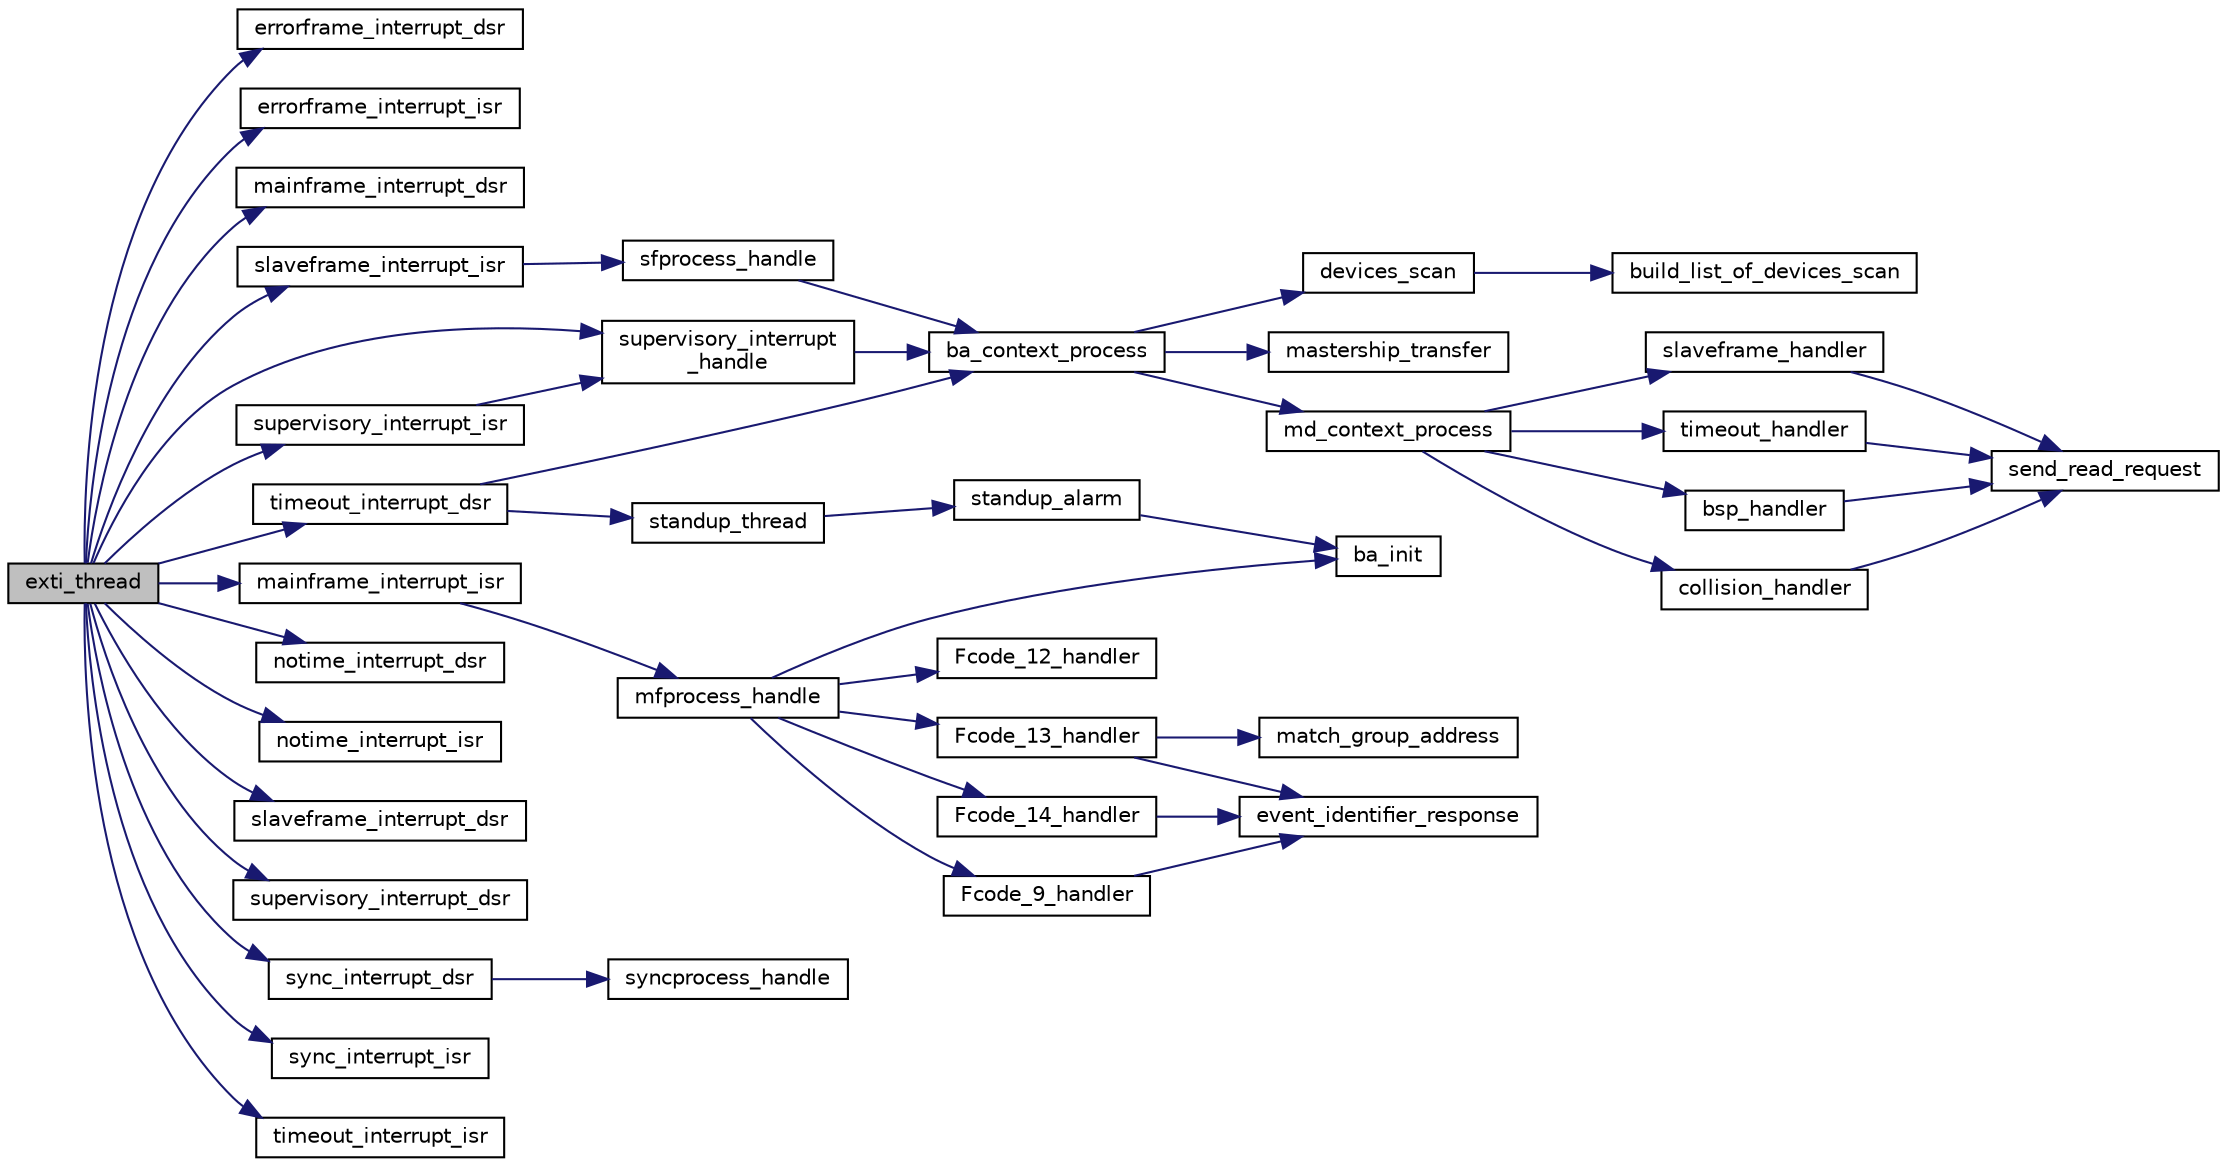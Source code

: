 digraph "exti_thread"
{
  edge [fontname="Helvetica",fontsize="10",labelfontname="Helvetica",labelfontsize="10"];
  node [fontname="Helvetica",fontsize="10",shape=record];
  rankdir="LR";
  Node1 [label="exti_thread",height=0.2,width=0.4,color="black", fillcolor="grey75", style="filled" fontcolor="black"];
  Node1 -> Node2 [color="midnightblue",fontsize="10",style="solid",fontname="Helvetica"];
  Node2 [label="errorframe_interrupt_dsr",height=0.2,width=0.4,color="black", fillcolor="white", style="filled",URL="$intr_8c.html#a7201c6cfcf13814ff0ca4159c8c1c88d"];
  Node1 -> Node3 [color="midnightblue",fontsize="10",style="solid",fontname="Helvetica"];
  Node3 [label="errorframe_interrupt_isr",height=0.2,width=0.4,color="black", fillcolor="white", style="filled",URL="$intr_8c.html#a90ddab8f89cbdb3c93f3ae446d7ab02c"];
  Node1 -> Node4 [color="midnightblue",fontsize="10",style="solid",fontname="Helvetica"];
  Node4 [label="mainframe_interrupt_dsr",height=0.2,width=0.4,color="black", fillcolor="white", style="filled",URL="$intr_8c.html#ac42319c667077640834b84f2e9c218ac"];
  Node1 -> Node5 [color="midnightblue",fontsize="10",style="solid",fontname="Helvetica"];
  Node5 [label="mainframe_interrupt_isr",height=0.2,width=0.4,color="black", fillcolor="white", style="filled",URL="$intr_8c.html#ae2564c163a8bfeb59cee6db969ed9bb3"];
  Node5 -> Node6 [color="midnightblue",fontsize="10",style="solid",fontname="Helvetica"];
  Node6 [label="mfprocess_handle",height=0.2,width=0.4,color="black", fillcolor="white", style="filled",URL="$intr_8c.html#ab584a16083147d1ba0a6313eb9724efe"];
  Node6 -> Node7 [color="midnightblue",fontsize="10",style="solid",fontname="Helvetica"];
  Node7 [label="ba_init",height=0.2,width=0.4,color="black", fillcolor="white", style="filled",URL="$ba_8c.html#a7b0b05d7410aab4d1ca74260ac1ab85e"];
  Node6 -> Node8 [color="midnightblue",fontsize="10",style="solid",fontname="Helvetica"];
  Node8 [label="Fcode_9_handler",height=0.2,width=0.4,color="black", fillcolor="white", style="filled",URL="$_message_data_8c.html#ae17af93880c5ca35360efbbd5ac5dfc5"];
  Node8 -> Node9 [color="midnightblue",fontsize="10",style="solid",fontname="Helvetica"];
  Node9 [label="event_identifier_response",height=0.2,width=0.4,color="black", fillcolor="white", style="filled",URL="$_message_data_8c.html#a2d7428c8ae63af4fcfe3455f9a49d35c"];
  Node6 -> Node10 [color="midnightblue",fontsize="10",style="solid",fontname="Helvetica"];
  Node10 [label="Fcode_13_handler",height=0.2,width=0.4,color="black", fillcolor="white", style="filled",URL="$_message_data_8c.html#a50a0387b7ebf76aff5ac9654ce70ab32"];
  Node10 -> Node11 [color="midnightblue",fontsize="10",style="solid",fontname="Helvetica"];
  Node11 [label="match_group_address",height=0.2,width=0.4,color="black", fillcolor="white", style="filled",URL="$_message_data_8c.html#a5df7897b656670e0d640c42d383726eb"];
  Node10 -> Node9 [color="midnightblue",fontsize="10",style="solid",fontname="Helvetica"];
  Node6 -> Node12 [color="midnightblue",fontsize="10",style="solid",fontname="Helvetica"];
  Node12 [label="Fcode_14_handler",height=0.2,width=0.4,color="black", fillcolor="white", style="filled",URL="$_message_data_8c.html#aa548fde1545ec5d114a24fb9d2e21097"];
  Node12 -> Node9 [color="midnightblue",fontsize="10",style="solid",fontname="Helvetica"];
  Node6 -> Node13 [color="midnightblue",fontsize="10",style="solid",fontname="Helvetica"];
  Node13 [label="Fcode_12_handler",height=0.2,width=0.4,color="black", fillcolor="white", style="filled",URL="$_message_data_8c.html#aa823ce0ee8cc5047828791a01aecb820"];
  Node1 -> Node14 [color="midnightblue",fontsize="10",style="solid",fontname="Helvetica"];
  Node14 [label="notime_interrupt_dsr",height=0.2,width=0.4,color="black", fillcolor="white", style="filled",URL="$intr_8c.html#a1c5816f010ac0253e77d280d54f82319"];
  Node1 -> Node15 [color="midnightblue",fontsize="10",style="solid",fontname="Helvetica"];
  Node15 [label="notime_interrupt_isr",height=0.2,width=0.4,color="black", fillcolor="white", style="filled",URL="$intr_8c.html#a76d54549f69ecf1ee2dd17d4b730d3a3"];
  Node1 -> Node16 [color="midnightblue",fontsize="10",style="solid",fontname="Helvetica"];
  Node16 [label="slaveframe_interrupt_dsr",height=0.2,width=0.4,color="black", fillcolor="white", style="filled",URL="$intr_8c.html#aaa2fcfa16faf2ac0dcddfb8504e17cf8"];
  Node1 -> Node17 [color="midnightblue",fontsize="10",style="solid",fontname="Helvetica"];
  Node17 [label="slaveframe_interrupt_isr",height=0.2,width=0.4,color="black", fillcolor="white", style="filled",URL="$intr_8c.html#a2063af322dfa54ca2cdc14522c79a89a"];
  Node17 -> Node18 [color="midnightblue",fontsize="10",style="solid",fontname="Helvetica"];
  Node18 [label="sfprocess_handle",height=0.2,width=0.4,color="black", fillcolor="white", style="filled",URL="$intr_8c.html#ad5e256e7a554789732563483e1b12ebf"];
  Node18 -> Node19 [color="midnightblue",fontsize="10",style="solid",fontname="Helvetica"];
  Node19 [label="ba_context_process",height=0.2,width=0.4,color="black", fillcolor="white", style="filled",URL="$ba_8c.html#ab7de23243adc9054422cb861faa57751"];
  Node19 -> Node20 [color="midnightblue",fontsize="10",style="solid",fontname="Helvetica"];
  Node20 [label="devices_scan",height=0.2,width=0.4,color="black", fillcolor="white", style="filled",URL="$ba_8c.html#a04bc998099da29360db90b196ed06300"];
  Node20 -> Node21 [color="midnightblue",fontsize="10",style="solid",fontname="Helvetica"];
  Node21 [label="build_list_of_devices_scan",height=0.2,width=0.4,color="black", fillcolor="white", style="filled",URL="$ba_8c.html#a1a50e9da599c69524b0f3fac023a2944"];
  Node19 -> Node22 [color="midnightblue",fontsize="10",style="solid",fontname="Helvetica"];
  Node22 [label="mastership_transfer",height=0.2,width=0.4,color="black", fillcolor="white", style="filled",URL="$ba_8c.html#abb829620999e7a6f9e5949d9eff4558f"];
  Node19 -> Node23 [color="midnightblue",fontsize="10",style="solid",fontname="Helvetica"];
  Node23 [label="md_context_process",height=0.2,width=0.4,color="black", fillcolor="white", style="filled",URL="$ba_8c.html#a124c552540ce823cd468a10910e4243a"];
  Node23 -> Node24 [color="midnightblue",fontsize="10",style="solid",fontname="Helvetica"];
  Node24 [label="bsp_handler",height=0.2,width=0.4,color="black", fillcolor="white", style="filled",URL="$_message_data_8c.html#afa93ee57f40577acfb18dd5ac8ec8edd"];
  Node24 -> Node25 [color="midnightblue",fontsize="10",style="solid",fontname="Helvetica"];
  Node25 [label="send_read_request",height=0.2,width=0.4,color="black", fillcolor="white", style="filled",URL="$_message_data_8c.html#a3d904b77966b7cdbb55e56721ef49207"];
  Node23 -> Node26 [color="midnightblue",fontsize="10",style="solid",fontname="Helvetica"];
  Node26 [label="collision_handler",height=0.2,width=0.4,color="black", fillcolor="white", style="filled",URL="$_message_data_8c.html#a29f990e885d1aa0473a05071093694ce"];
  Node26 -> Node25 [color="midnightblue",fontsize="10",style="solid",fontname="Helvetica"];
  Node23 -> Node27 [color="midnightblue",fontsize="10",style="solid",fontname="Helvetica"];
  Node27 [label="slaveframe_handler",height=0.2,width=0.4,color="black", fillcolor="white", style="filled",URL="$_message_data_8c.html#a0d459c3562670f880fd5b66da70ba9a3"];
  Node27 -> Node25 [color="midnightblue",fontsize="10",style="solid",fontname="Helvetica"];
  Node23 -> Node28 [color="midnightblue",fontsize="10",style="solid",fontname="Helvetica"];
  Node28 [label="timeout_handler",height=0.2,width=0.4,color="black", fillcolor="white", style="filled",URL="$_message_data_8c.html#a9ab7faaba03c0ecc58e4b7440bd9a3e0"];
  Node28 -> Node25 [color="midnightblue",fontsize="10",style="solid",fontname="Helvetica"];
  Node1 -> Node29 [color="midnightblue",fontsize="10",style="solid",fontname="Helvetica"];
  Node29 [label="supervisory_interrupt_dsr",height=0.2,width=0.4,color="black", fillcolor="white", style="filled",URL="$intr_8c.html#a361a3a0aa15e27f094fec12cc0059835"];
  Node1 -> Node30 [color="midnightblue",fontsize="10",style="solid",fontname="Helvetica"];
  Node30 [label="supervisory_interrupt\l_handle",height=0.2,width=0.4,color="black", fillcolor="white", style="filled",URL="$ba_8c.html#ae7e3dad68fd89b9bdf1418229460ae71"];
  Node30 -> Node19 [color="midnightblue",fontsize="10",style="solid",fontname="Helvetica"];
  Node1 -> Node31 [color="midnightblue",fontsize="10",style="solid",fontname="Helvetica"];
  Node31 [label="supervisory_interrupt_isr",height=0.2,width=0.4,color="black", fillcolor="white", style="filled",URL="$intr_8c.html#a3c04a717c9a14bbc7bee8116752c3cb4"];
  Node31 -> Node30 [color="midnightblue",fontsize="10",style="solid",fontname="Helvetica"];
  Node1 -> Node32 [color="midnightblue",fontsize="10",style="solid",fontname="Helvetica"];
  Node32 [label="sync_interrupt_dsr",height=0.2,width=0.4,color="black", fillcolor="white", style="filled",URL="$intr_8c.html#a2ef1637316553bf34b95def408649c67"];
  Node32 -> Node33 [color="midnightblue",fontsize="10",style="solid",fontname="Helvetica"];
  Node33 [label="syncprocess_handle",height=0.2,width=0.4,color="black", fillcolor="white", style="filled",URL="$intr_8c.html#ae9c84a2b3d7e942d1eb2b583f7555ae8"];
  Node1 -> Node34 [color="midnightblue",fontsize="10",style="solid",fontname="Helvetica"];
  Node34 [label="sync_interrupt_isr",height=0.2,width=0.4,color="black", fillcolor="white", style="filled",URL="$intr_8c.html#a915539cbb55cf8d057d754f24c3b7f6a"];
  Node1 -> Node35 [color="midnightblue",fontsize="10",style="solid",fontname="Helvetica"];
  Node35 [label="timeout_interrupt_dsr",height=0.2,width=0.4,color="black", fillcolor="white", style="filled",URL="$intr_8c.html#a6f406ab9b036c3961afa8d4231cb39b9"];
  Node35 -> Node36 [color="midnightblue",fontsize="10",style="solid",fontname="Helvetica"];
  Node36 [label="standup_thread",height=0.2,width=0.4,color="black", fillcolor="white", style="filled",URL="$intr_8c.html#a86342cadd197ff09c08ab8d24e037ab4"];
  Node36 -> Node37 [color="midnightblue",fontsize="10",style="solid",fontname="Helvetica"];
  Node37 [label="standup_alarm",height=0.2,width=0.4,color="black", fillcolor="white", style="filled",URL="$intr_8c.html#a96bbb9097dfbb9f41ab925a781070d40"];
  Node37 -> Node7 [color="midnightblue",fontsize="10",style="solid",fontname="Helvetica"];
  Node35 -> Node19 [color="midnightblue",fontsize="10",style="solid",fontname="Helvetica"];
  Node1 -> Node38 [color="midnightblue",fontsize="10",style="solid",fontname="Helvetica"];
  Node38 [label="timeout_interrupt_isr",height=0.2,width=0.4,color="black", fillcolor="white", style="filled",URL="$intr_8c.html#ad54227c426d8a7df99148618690cbeb2"];
}
